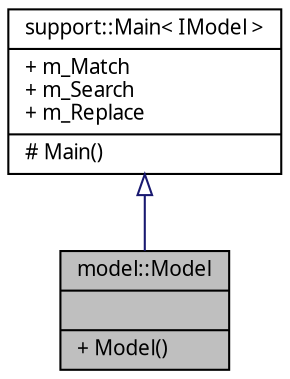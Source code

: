 digraph "model::Model"
{
 // INTERACTIVE_SVG=YES
  edge [fontname="Verdana",fontsize="10",labelfontname="Verdana",labelfontsize="10"];
  node [fontname="Verdana",fontsize="10",shape=record];
  Node1 [label="{model::Model\n||+ Model()\l}",height=0.2,width=0.4,color="black", fillcolor="grey75", style="filled", fontcolor="black"];
  Node2 -> Node1 [dir="back",color="midnightblue",fontsize="10",style="solid",arrowtail="onormal",fontname="Verdana"];
  Node2 [label="{support::Main\< IModel \>\n|+ m_Match\l+ m_Search\l+ m_Replace\l|# Main()\l}",height=0.2,width=0.4,color="black", fillcolor="white", style="filled",URL="$classsupport_1_1_main.html"];
}
